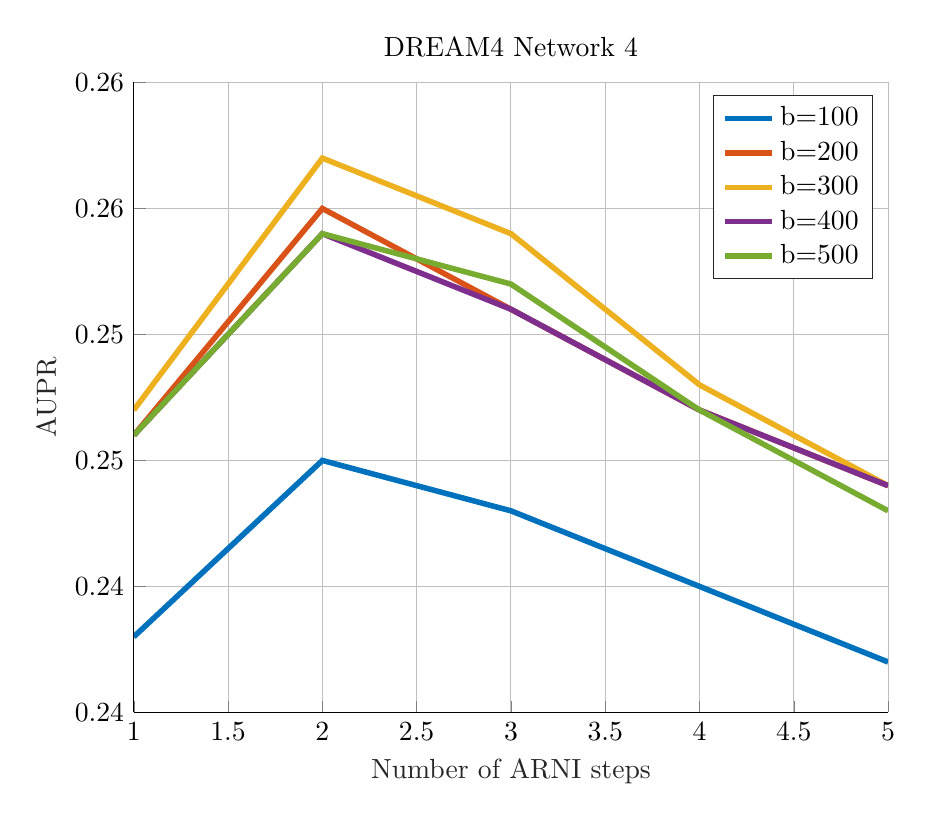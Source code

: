 \begin{tikzpicture}

\definecolor{mycolor1}{rgb}{0.0,0.447,0.741}%
\definecolor{mycolor2}{rgb}{0.85,0.325,0.098}%
\definecolor{mycolor3}{rgb}{0.929,0.694,0.125}%
\definecolor{mycolor4}{rgb}{0.494,0.184,0.556}%
\definecolor{mycolor5}{rgb}{0.466,0.674,0.188}%


\newlength{\fheight}
\newlength{\fwidth}
\setlength{\fheight}{8cm}
\setlength{\fwidth}{10cm}

\begin{axis}[%
width=0.958\fwidth,
height=\fheight,
at={(0\fwidth,0\fheight)},
scale only axis,
xmin=1,
xmax=5,
xlabel style={font=\color{white!15!black}},
xlabel={Number of ARNI steps},
ymin=0.235,
ymax=0.26,
ylabel style={font=\color{white!15!black}},
ylabel={AUPR},
axis background/.style={fill=white},
%title style={font=\bfseries},
title={DREAM4 Network 4},
axis x line*=bottom,
axis y line*=left,
xmajorgrids,
ymajorgrids,
legend style={legend cell align=left, align=left, draw=white!15!black}
]
\addplot [color=mycolor1, line width=2.0pt]
  table[row sep=crcr]{%
1	0.238\\
2	0.245\\
3	0.243\\
4	0.24\\
5	0.237\\
};
\addlegendentry{b=100}

\addplot [color=mycolor2, line width=2.0pt]
  table[row sep=crcr]{%
1	0.246\\
2	0.255\\
3	0.251\\
4	0.247\\
5	0.244\\
};
\addlegendentry{b=200}

\addplot [color=mycolor3, line width=2.0pt]
  table[row sep=crcr]{%
1	0.247\\
2	0.257\\
3	0.254\\
4	0.248\\
5	0.244\\
};
\addlegendentry{b=300}

\addplot [color=mycolor4, line width=2.0pt]
  table[row sep=crcr]{%
1	0.246\\
2	0.254\\
3	0.251\\
4	0.247\\
5	0.244\\
};
\addlegendentry{b=400}

\addplot [color=mycolor5, line width=2.0pt]
  table[row sep=crcr]{%
1	0.246\\
2	0.254\\
3	0.252\\
4	0.247\\
5	0.243\\
};
\addlegendentry{b=500}

\end{axis}
\end{tikzpicture}%